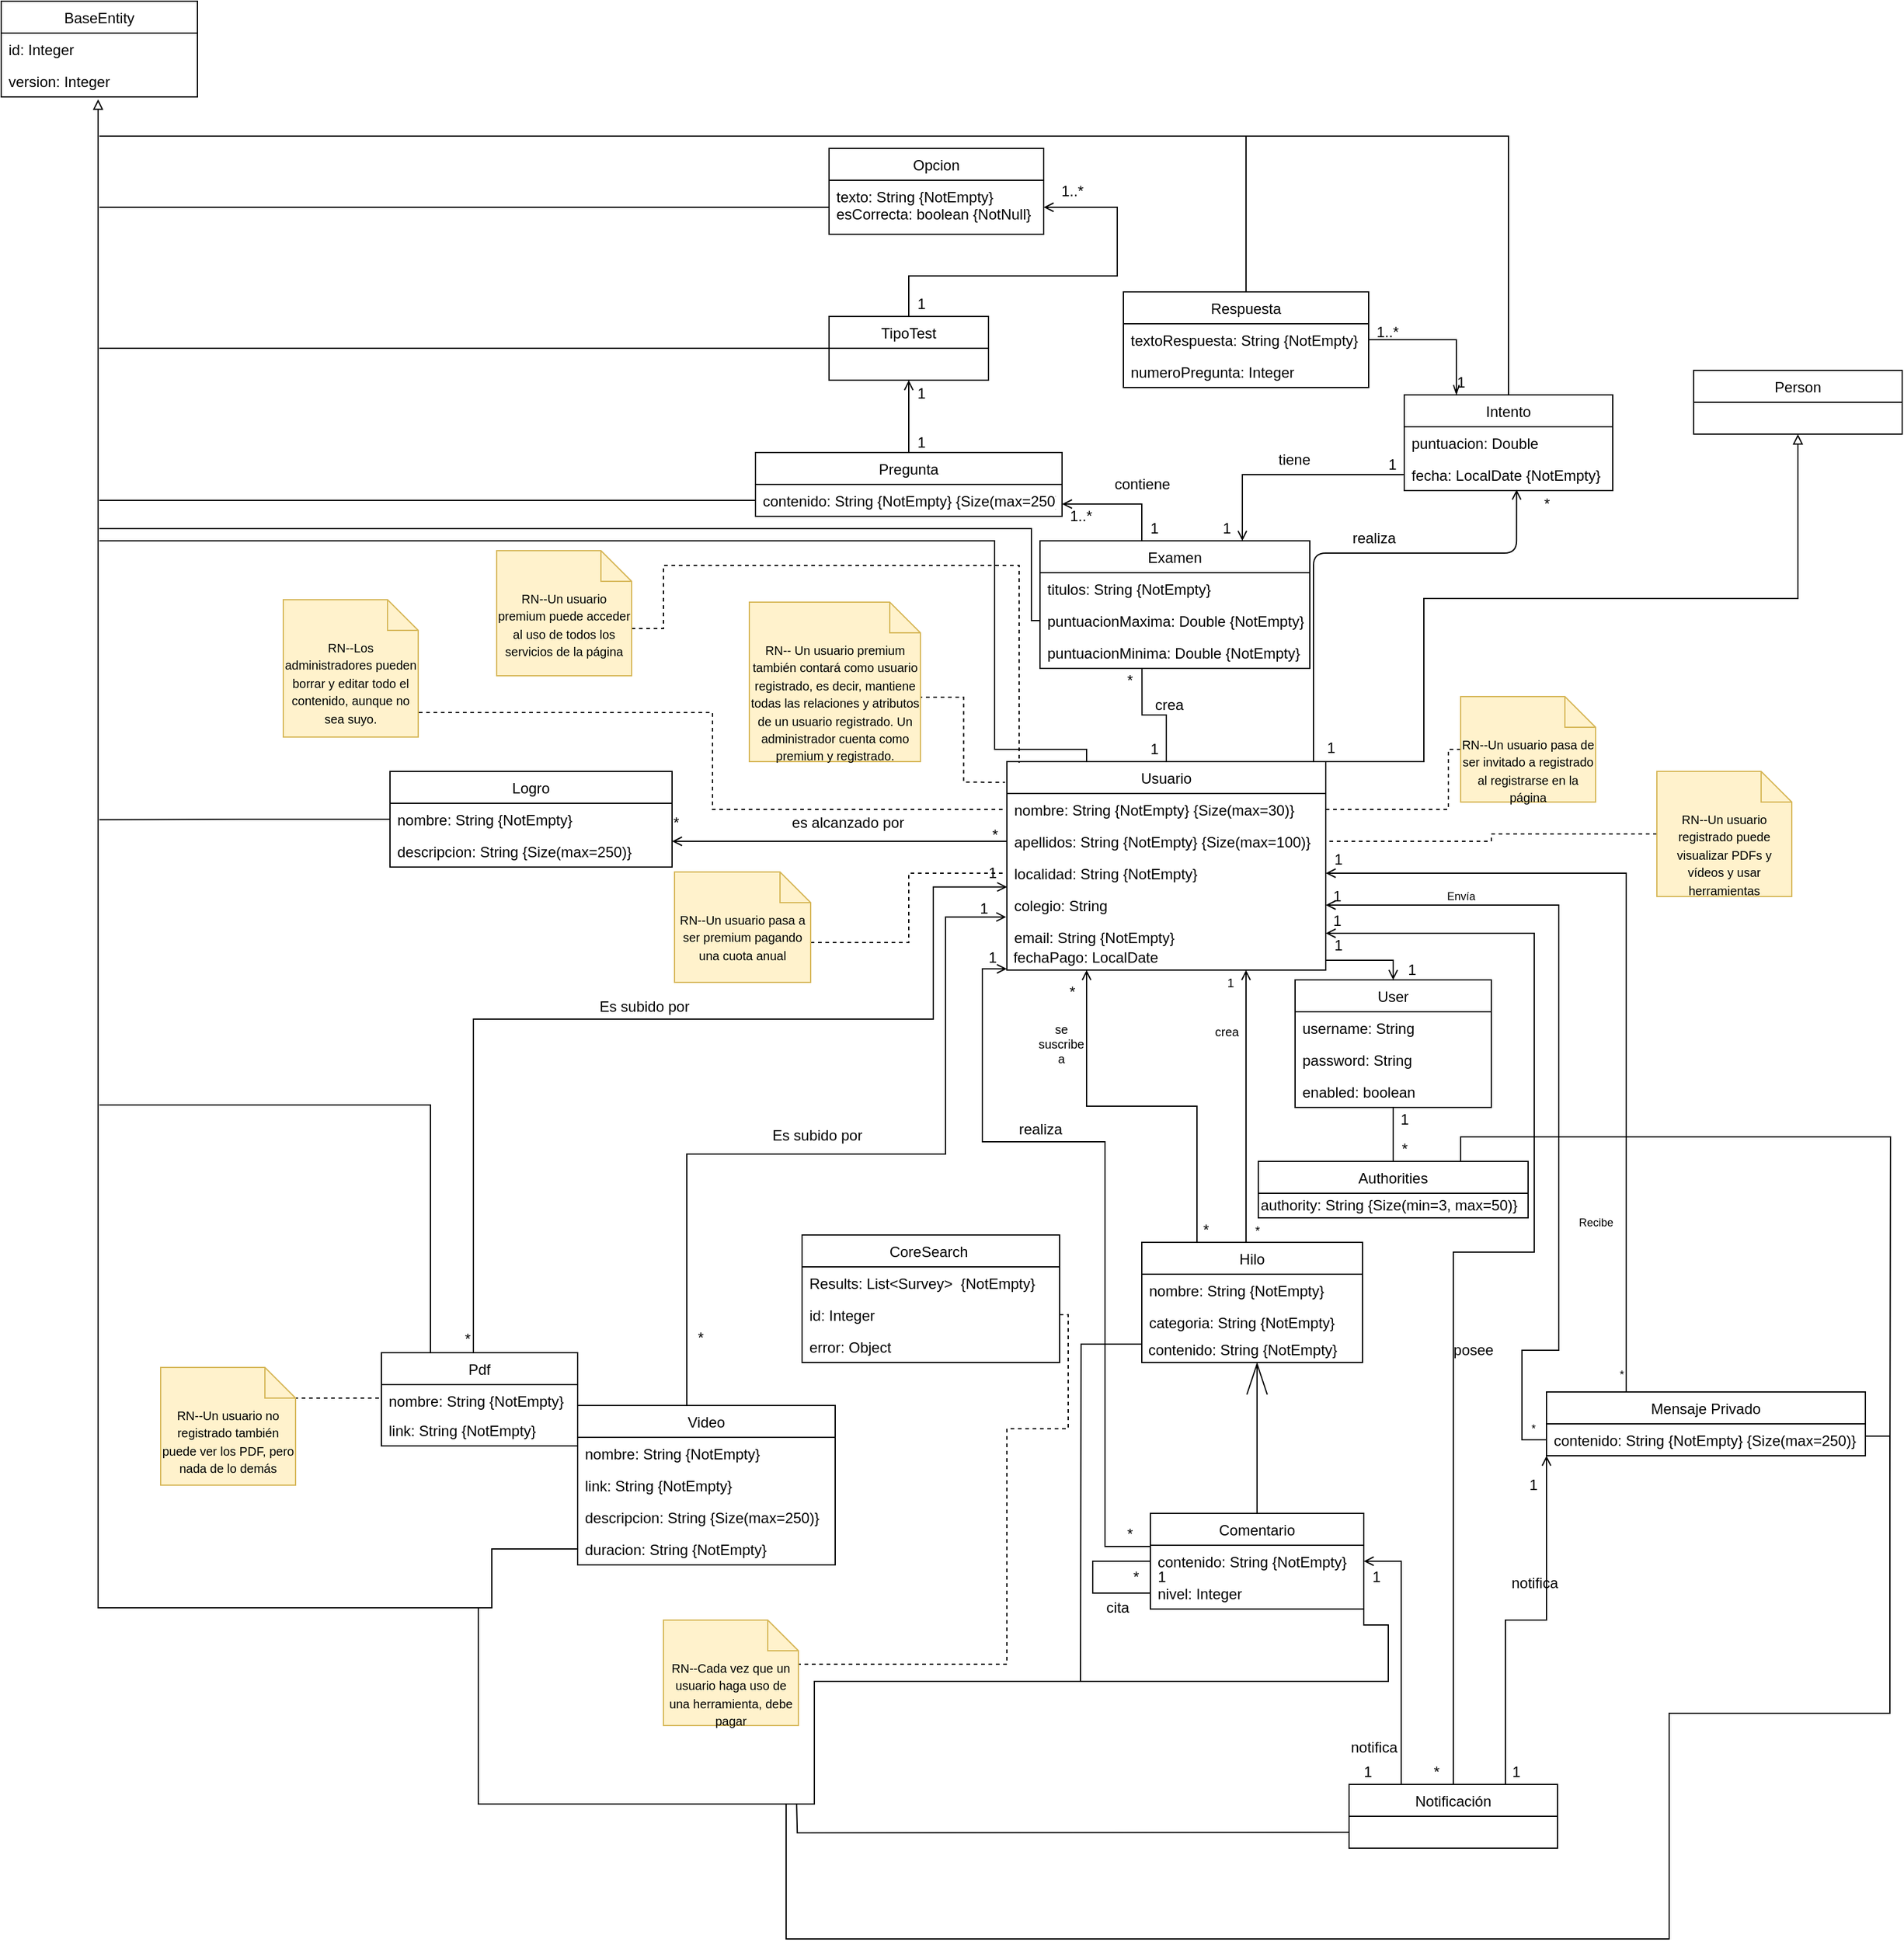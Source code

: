 <mxfile version="14.3.0" type="device" pages="2"><diagram id="NPRUOryit4CZUZ8ujwZD" name="Page-1"><mxGraphModel dx="1725" dy="1599" grid="1" gridSize="10" guides="1" tooltips="1" connect="1" arrows="1" fold="1" page="1" pageScale="1" pageWidth="827" pageHeight="1169" math="0" shadow="0"><root><mxCell id="0"/><mxCell id="1" parent="0"/><mxCell id="HAwCsRzmnG5At8Q9Lq3o-123" style="edgeStyle=orthogonalEdgeStyle;rounded=0;orthogonalLoop=1;jettySize=auto;html=1;entryX=0.378;entryY=0.995;entryDx=0;entryDy=0;entryPerimeter=0;endArrow=none;endFill=0;" parent="1" source="HAwCsRzmnG5At8Q9Lq3o-1" target="HAwCsRzmnG5At8Q9Lq3o-31" edge="1"><mxGeometry relative="1" as="geometry"/></mxCell><mxCell id="YdMFTOhmt4hyHNmBTAS8-65" style="edgeStyle=orthogonalEdgeStyle;rounded=0;orthogonalLoop=1;jettySize=auto;html=1;exitX=0.25;exitY=0;exitDx=0;exitDy=0;startArrow=none;startFill=0;endArrow=none;endFill=0;" parent="1" source="HAwCsRzmnG5At8Q9Lq3o-1" edge="1"><mxGeometry relative="1" as="geometry"><mxPoint x="-650" y="90" as="targetPoint"/><Array as="points"><mxPoint x="155" y="260"/><mxPoint x="80" y="260"/><mxPoint x="80" y="90"/><mxPoint x="-650" y="90"/></Array></mxGeometry></mxCell><mxCell id="YdMFTOhmt4hyHNmBTAS8-90" style="edgeStyle=orthogonalEdgeStyle;rounded=0;orthogonalLoop=1;jettySize=auto;html=1;exitX=1;exitY=0;exitDx=0;exitDy=0;entryX=0.5;entryY=1;entryDx=0;entryDy=0;startArrow=none;startFill=0;endArrow=block;endFill=0;strokeColor=#000000;" parent="1" source="HAwCsRzmnG5At8Q9Lq3o-1" target="YdMFTOhmt4hyHNmBTAS8-85" edge="1"><mxGeometry relative="1" as="geometry"><Array as="points"><mxPoint x="430" y="270"/><mxPoint x="430" y="137"/><mxPoint x="735" y="137"/></Array></mxGeometry></mxCell><mxCell id="HAwCsRzmnG5At8Q9Lq3o-1" value="Usuario" style="swimlane;fontStyle=0;childLayout=stackLayout;horizontal=1;startSize=26;fillColor=none;horizontalStack=0;resizeParent=1;resizeParentMax=0;resizeLast=0;collapsible=1;marginBottom=0;" parent="1" vertex="1"><mxGeometry x="90" y="270" width="260" height="170" as="geometry"/></mxCell><mxCell id="HAwCsRzmnG5At8Q9Lq3o-2" value="nombre: String {NotEmpty} {Size(max=30)}" style="text;strokeColor=none;fillColor=none;align=left;verticalAlign=top;spacingLeft=4;spacingRight=4;overflow=hidden;rotatable=0;points=[[0,0.5],[1,0.5]];portConstraint=eastwest;" parent="HAwCsRzmnG5At8Q9Lq3o-1" vertex="1"><mxGeometry y="26" width="260" height="26" as="geometry"/></mxCell><mxCell id="HAwCsRzmnG5At8Q9Lq3o-3" value="apellidos: String {NotEmpty} {Size(max=100)}" style="text;strokeColor=none;fillColor=none;align=left;verticalAlign=top;spacingLeft=4;spacingRight=4;overflow=hidden;rotatable=0;points=[[0,0.5],[1,0.5]];portConstraint=eastwest;" parent="HAwCsRzmnG5At8Q9Lq3o-1" vertex="1"><mxGeometry y="52" width="260" height="26" as="geometry"/></mxCell><mxCell id="HAwCsRzmnG5At8Q9Lq3o-4" value="localidad: String {NotEmpty}" style="text;strokeColor=none;fillColor=none;align=left;verticalAlign=top;spacingLeft=4;spacingRight=4;overflow=hidden;rotatable=0;points=[[0,0.5],[1,0.5]];portConstraint=eastwest;" parent="HAwCsRzmnG5At8Q9Lq3o-1" vertex="1"><mxGeometry y="78" width="260" height="26" as="geometry"/></mxCell><mxCell id="HAwCsRzmnG5At8Q9Lq3o-33" value="colegio: String" style="text;strokeColor=none;fillColor=none;align=left;verticalAlign=top;spacingLeft=4;spacingRight=4;overflow=hidden;rotatable=0;points=[[0,0.5],[1,0.5]];portConstraint=eastwest;" parent="HAwCsRzmnG5At8Q9Lq3o-1" vertex="1"><mxGeometry y="104" width="260" height="26" as="geometry"/></mxCell><mxCell id="OVoRlJXjBz-Goxrx0esR-1" value="email: String {NotEmpty}" style="text;strokeColor=none;fillColor=none;align=left;verticalAlign=top;spacingLeft=4;spacingRight=4;overflow=hidden;rotatable=0;points=[[0,0.5],[1,0.5]];portConstraint=eastwest;" parent="HAwCsRzmnG5At8Q9Lq3o-1" vertex="1"><mxGeometry y="130" width="260" height="20" as="geometry"/></mxCell><mxCell id="YdMFTOhmt4hyHNmBTAS8-30" value="&amp;nbsp;fechaPago: LocalDate" style="text;html=1;strokeColor=none;fillColor=none;align=left;verticalAlign=middle;whiteSpace=wrap;rounded=0;" parent="HAwCsRzmnG5At8Q9Lq3o-1" vertex="1"><mxGeometry y="150" width="260" height="20" as="geometry"/></mxCell><mxCell id="YdMFTOhmt4hyHNmBTAS8-67" style="edgeStyle=orthogonalEdgeStyle;rounded=0;orthogonalLoop=1;jettySize=auto;html=1;exitX=0.25;exitY=0;exitDx=0;exitDy=0;startArrow=none;startFill=0;endArrow=none;endFill=0;" parent="1" source="HAwCsRzmnG5At8Q9Lq3o-5" edge="1"><mxGeometry relative="1" as="geometry"><mxPoint x="-650" y="550" as="targetPoint"/><Array as="points"><mxPoint x="-380" y="550"/></Array></mxGeometry></mxCell><mxCell id="HAwCsRzmnG5At8Q9Lq3o-5" value="Pdf" style="swimlane;fontStyle=0;childLayout=stackLayout;horizontal=1;startSize=26;fillColor=none;horizontalStack=0;resizeParent=1;resizeParentMax=0;resizeLast=0;collapsible=1;marginBottom=0;" parent="1" vertex="1"><mxGeometry x="-420" y="752" width="160" height="76" as="geometry"/></mxCell><mxCell id="HAwCsRzmnG5At8Q9Lq3o-6" value="nombre: String {NotEmpty}" style="text;strokeColor=none;fillColor=none;align=left;verticalAlign=top;spacingLeft=4;spacingRight=4;overflow=hidden;rotatable=0;points=[[0,0.5],[1,0.5]];portConstraint=eastwest;" parent="HAwCsRzmnG5At8Q9Lq3o-5" vertex="1"><mxGeometry y="26" width="160" height="24" as="geometry"/></mxCell><mxCell id="WNRpIBor0lCmpQMTv1Vr-1" value="link: String {NotEmpty}" style="text;strokeColor=none;fillColor=none;align=left;verticalAlign=top;spacingLeft=4;spacingRight=4;overflow=hidden;rotatable=0;points=[[0,0.5],[1,0.5]];portConstraint=eastwest;" parent="HAwCsRzmnG5At8Q9Lq3o-5" vertex="1"><mxGeometry y="50" width="160" height="26" as="geometry"/></mxCell><mxCell id="YdMFTOhmt4hyHNmBTAS8-22" style="edgeStyle=orthogonalEdgeStyle;rounded=0;orthogonalLoop=1;jettySize=auto;html=1;exitX=0.5;exitY=0;exitDx=0;exitDy=0;entryX=0.971;entryY=0.236;entryDx=0;entryDy=0;entryPerimeter=0;startArrow=none;startFill=0;endArrow=open;endFill=0;" parent="1" source="HAwCsRzmnG5At8Q9Lq3o-9" edge="1"><mxGeometry relative="1" as="geometry"><mxPoint x="89.42" y="396.72" as="targetPoint"/><Array as="points"><mxPoint x="-171" y="590"/><mxPoint x="40" y="590"/><mxPoint x="40" y="397"/></Array></mxGeometry></mxCell><mxCell id="HAwCsRzmnG5At8Q9Lq3o-9" value="Video" style="swimlane;fontStyle=0;childLayout=stackLayout;horizontal=1;startSize=26;fillColor=none;horizontalStack=0;resizeParent=1;resizeParentMax=0;resizeLast=0;collapsible=1;marginBottom=0;" parent="1" vertex="1"><mxGeometry x="-260" y="795" width="210" height="130" as="geometry"><mxRectangle x="370" y="210" width="60" height="26" as="alternateBounds"/></mxGeometry></mxCell><mxCell id="HAwCsRzmnG5At8Q9Lq3o-41" value="nombre: String {NotEmpty}" style="text;strokeColor=none;fillColor=none;align=left;verticalAlign=top;spacingLeft=4;spacingRight=4;overflow=hidden;rotatable=0;points=[[0,0.5],[1,0.5]];portConstraint=eastwest;" parent="HAwCsRzmnG5At8Q9Lq3o-9" vertex="1"><mxGeometry y="26" width="210" height="26" as="geometry"/></mxCell><mxCell id="HAwCsRzmnG5At8Q9Lq3o-10" value="link: String {NotEmpty}" style="text;strokeColor=none;fillColor=none;align=left;verticalAlign=top;spacingLeft=4;spacingRight=4;overflow=hidden;rotatable=0;points=[[0,0.5],[1,0.5]];portConstraint=eastwest;" parent="HAwCsRzmnG5At8Q9Lq3o-9" vertex="1"><mxGeometry y="52" width="210" height="26" as="geometry"/></mxCell><mxCell id="HAwCsRzmnG5At8Q9Lq3o-38" value="descripcion: String {Size(max=250)}" style="text;strokeColor=none;fillColor=none;align=left;verticalAlign=top;spacingLeft=4;spacingRight=4;overflow=hidden;rotatable=0;points=[[0,0.5],[1,0.5]];portConstraint=eastwest;" parent="HAwCsRzmnG5At8Q9Lq3o-9" vertex="1"><mxGeometry y="78" width="210" height="26" as="geometry"/></mxCell><mxCell id="HAwCsRzmnG5At8Q9Lq3o-39" value="duracion: String {NotEmpty}" style="text;strokeColor=none;fillColor=none;align=left;verticalAlign=top;spacingLeft=4;spacingRight=4;overflow=hidden;rotatable=0;points=[[0,0.5],[1,0.5]];portConstraint=eastwest;" parent="HAwCsRzmnG5At8Q9Lq3o-9" vertex="1"><mxGeometry y="104" width="210" height="26" as="geometry"/></mxCell><mxCell id="HGvDHs405SnKZL4kM6b5-21" style="edgeStyle=orthogonalEdgeStyle;rounded=0;orthogonalLoop=1;jettySize=auto;html=1;endArrow=none;endFill=0;startArrow=open;startFill=0;" parent="1" source="HAwCsRzmnG5At8Q9Lq3o-13" edge="1"><mxGeometry relative="1" as="geometry"><mxPoint x="200" y="90" as="targetPoint"/><Array as="points"><mxPoint x="200" y="60"/></Array></mxGeometry></mxCell><mxCell id="HAwCsRzmnG5At8Q9Lq3o-13" value="Pregunta" style="swimlane;fontStyle=0;childLayout=stackLayout;horizontal=1;startSize=26;fillColor=none;horizontalStack=0;resizeParent=1;resizeParentMax=0;resizeLast=0;collapsible=1;marginBottom=0;" parent="1" vertex="1"><mxGeometry x="-115" y="18" width="250" height="52" as="geometry"/></mxCell><mxCell id="HAwCsRzmnG5At8Q9Lq3o-14" value="contenido: String {NotEmpty} {Size(max=250)}" style="text;strokeColor=none;fillColor=none;align=left;verticalAlign=top;spacingLeft=4;spacingRight=4;overflow=hidden;rotatable=0;points=[[0,0.5],[1,0.5]];portConstraint=eastwest;" parent="HAwCsRzmnG5At8Q9Lq3o-13" vertex="1"><mxGeometry y="26" width="250" height="26" as="geometry"/></mxCell><mxCell id="YdMFTOhmt4hyHNmBTAS8-40" style="edgeStyle=orthogonalEdgeStyle;rounded=0;orthogonalLoop=1;jettySize=auto;html=1;exitX=0.25;exitY=0;exitDx=0;exitDy=0;entryX=0.25;entryY=1;entryDx=0;entryDy=0;startArrow=none;startFill=0;endArrow=open;endFill=0;" parent="1" source="HAwCsRzmnG5At8Q9Lq3o-17" target="YdMFTOhmt4hyHNmBTAS8-30" edge="1"><mxGeometry relative="1" as="geometry"/></mxCell><mxCell id="YdMFTOhmt4hyHNmBTAS8-41" style="edgeStyle=orthogonalEdgeStyle;rounded=0;orthogonalLoop=1;jettySize=auto;html=1;exitX=0.5;exitY=0;exitDx=0;exitDy=0;entryX=0.75;entryY=1;entryDx=0;entryDy=0;startArrow=none;startFill=0;endArrow=open;endFill=0;" parent="1" source="HAwCsRzmnG5At8Q9Lq3o-17" target="YdMFTOhmt4hyHNmBTAS8-30" edge="1"><mxGeometry relative="1" as="geometry"><Array as="points"><mxPoint x="285" y="662"/></Array></mxGeometry></mxCell><mxCell id="HAwCsRzmnG5At8Q9Lq3o-17" value="Hilo" style="swimlane;fontStyle=0;childLayout=stackLayout;horizontal=1;startSize=26;horizontalStack=0;resizeParent=1;resizeParentMax=0;resizeLast=0;collapsible=1;marginBottom=0;fillColor=none;" parent="1" vertex="1"><mxGeometry x="200" y="662" width="180" height="98" as="geometry"/></mxCell><mxCell id="HAwCsRzmnG5At8Q9Lq3o-18" value="nombre: String {NotEmpty}" style="text;strokeColor=none;fillColor=none;align=left;verticalAlign=top;spacingLeft=4;spacingRight=4;overflow=hidden;rotatable=0;points=[[0,0.5],[1,0.5]];portConstraint=eastwest;" parent="HAwCsRzmnG5At8Q9Lq3o-17" vertex="1"><mxGeometry y="26" width="180" height="26" as="geometry"/></mxCell><mxCell id="HGvDHs405SnKZL4kM6b5-51" value="categoria: String {NotEmpty}" style="text;strokeColor=none;fillColor=none;align=left;verticalAlign=top;spacingLeft=4;spacingRight=4;overflow=hidden;rotatable=0;points=[[0,0.5],[1,0.5]];portConstraint=eastwest;" parent="HAwCsRzmnG5At8Q9Lq3o-17" vertex="1"><mxGeometry y="52" width="180" height="26" as="geometry"/></mxCell><mxCell id="YdMFTOhmt4hyHNmBTAS8-39" value="&amp;nbsp;contenido: String&lt;span&gt;&amp;nbsp;{NotEmpty}&lt;/span&gt;" style="text;html=1;strokeColor=none;fillColor=none;align=left;verticalAlign=middle;whiteSpace=wrap;rounded=0;" parent="HAwCsRzmnG5At8Q9Lq3o-17" vertex="1"><mxGeometry y="78" width="180" height="20" as="geometry"/></mxCell><mxCell id="HAwCsRzmnG5At8Q9Lq3o-25" value="Comentario" style="swimlane;fontStyle=0;childLayout=stackLayout;horizontal=1;startSize=26;fillColor=none;horizontalStack=0;resizeParent=1;resizeParentMax=0;resizeLast=0;collapsible=1;marginBottom=0;" parent="1" vertex="1"><mxGeometry x="207" y="883" width="174" height="78" as="geometry"/></mxCell><mxCell id="YdMFTOhmt4hyHNmBTAS8-21" style="edgeStyle=orthogonalEdgeStyle;rounded=0;orthogonalLoop=1;jettySize=auto;html=1;exitX=0;exitY=0.5;exitDx=0;exitDy=0;entryX=0;entryY=0.5;entryDx=0;entryDy=0;startArrow=none;startFill=0;endArrow=none;endFill=0;" parent="HAwCsRzmnG5At8Q9Lq3o-25" source="HAwCsRzmnG5At8Q9Lq3o-28" target="HAwCsRzmnG5At8Q9Lq3o-44" edge="1"><mxGeometry relative="1" as="geometry"><mxPoint y="143" as="targetPoint"/><Array as="points"><mxPoint x="-47" y="39"/><mxPoint x="-47" y="65"/></Array></mxGeometry></mxCell><mxCell id="HAwCsRzmnG5At8Q9Lq3o-28" value="contenido: String {NotEmpty}" style="text;strokeColor=none;fillColor=none;align=left;verticalAlign=top;spacingLeft=4;spacingRight=4;overflow=hidden;rotatable=0;points=[[0,0.5],[1,0.5]];portConstraint=eastwest;" parent="HAwCsRzmnG5At8Q9Lq3o-25" vertex="1"><mxGeometry y="26" width="174" height="26" as="geometry"/></mxCell><mxCell id="HAwCsRzmnG5At8Q9Lq3o-44" value="nivel: Integer" style="text;strokeColor=none;fillColor=none;align=left;verticalAlign=top;spacingLeft=4;spacingRight=4;overflow=hidden;rotatable=0;points=[[0,0.5],[1,0.5]];portConstraint=eastwest;" parent="HAwCsRzmnG5At8Q9Lq3o-25" vertex="1"><mxGeometry y="52" width="174" height="26" as="geometry"/></mxCell><mxCell id="HAwCsRzmnG5At8Q9Lq3o-29" value="Examen" style="swimlane;fontStyle=0;childLayout=stackLayout;horizontal=1;startSize=26;fillColor=none;horizontalStack=0;resizeParent=1;resizeParentMax=0;resizeLast=0;collapsible=1;marginBottom=0;" parent="1" vertex="1"><mxGeometry x="117" y="90" width="220" height="104" as="geometry"/></mxCell><mxCell id="HAwCsRzmnG5At8Q9Lq3o-46" value="titulos: String {NotEmpty}" style="text;strokeColor=none;fillColor=none;align=left;verticalAlign=top;spacingLeft=4;spacingRight=4;overflow=hidden;rotatable=0;points=[[0,0.5],[1,0.5]];portConstraint=eastwest;" parent="HAwCsRzmnG5At8Q9Lq3o-29" vertex="1"><mxGeometry y="26" width="220" height="26" as="geometry"/></mxCell><mxCell id="HAwCsRzmnG5At8Q9Lq3o-30" value="puntuacionMaxima: Double {NotEmpty}" style="text;strokeColor=none;fillColor=none;align=left;verticalAlign=top;spacingLeft=4;spacingRight=4;overflow=hidden;rotatable=0;points=[[0,0.5],[1,0.5]];portConstraint=eastwest;" parent="HAwCsRzmnG5At8Q9Lq3o-29" vertex="1"><mxGeometry y="52" width="220" height="26" as="geometry"/></mxCell><mxCell id="HAwCsRzmnG5At8Q9Lq3o-31" value="puntuacionMinima: Double {NotEmpty}" style="text;strokeColor=none;fillColor=none;align=left;verticalAlign=top;spacingLeft=4;spacingRight=4;overflow=hidden;rotatable=0;points=[[0,0.5],[1,0.5]];portConstraint=eastwest;" parent="HAwCsRzmnG5At8Q9Lq3o-29" vertex="1"><mxGeometry y="78" width="220" height="26" as="geometry"/></mxCell><mxCell id="HAwCsRzmnG5At8Q9Lq3o-124" value="crea" style="text;html=1;align=center;verticalAlign=middle;resizable=0;points=[];autosize=1;" parent="1" vertex="1"><mxGeometry x="202" y="214" width="40" height="20" as="geometry"/></mxCell><mxCell id="HAwCsRzmnG5At8Q9Lq3o-125" value="*" style="text;html=1;align=center;verticalAlign=middle;resizable=0;points=[];autosize=1;" parent="1" vertex="1"><mxGeometry x="180" y="194" width="20" height="20" as="geometry"/></mxCell><mxCell id="YdMFTOhmt4hyHNmBTAS8-74" style="edgeStyle=orthogonalEdgeStyle;rounded=0;orthogonalLoop=1;jettySize=auto;html=1;exitX=0.5;exitY=0;exitDx=0;exitDy=0;startArrow=none;startFill=0;endArrow=none;endFill=0;strokeColor=#000000;" parent="1" source="HAwCsRzmnG5At8Q9Lq3o-130" edge="1"><mxGeometry relative="1" as="geometry"><mxPoint x="-650" y="-240" as="targetPoint"/><Array as="points"><mxPoint x="495" y="-240"/><mxPoint x="-650" y="-240"/></Array></mxGeometry></mxCell><mxCell id="YdMFTOhmt4hyHNmBTAS8-79" style="edgeStyle=orthogonalEdgeStyle;rounded=0;orthogonalLoop=1;jettySize=auto;html=1;exitX=0.25;exitY=0;exitDx=0;exitDy=0;entryX=1;entryY=0.5;entryDx=0;entryDy=0;startArrow=openThin;startFill=0;endArrow=none;endFill=0;strokeColor=#000000;" parent="1" source="HAwCsRzmnG5At8Q9Lq3o-130" target="YdMFTOhmt4hyHNmBTAS8-76" edge="1"><mxGeometry relative="1" as="geometry"/></mxCell><mxCell id="HAwCsRzmnG5At8Q9Lq3o-130" value="Intento" style="swimlane;fontStyle=0;childLayout=stackLayout;horizontal=1;startSize=26;fillColor=none;horizontalStack=0;resizeParent=1;resizeParentMax=0;resizeLast=0;collapsible=1;marginBottom=0;" parent="1" vertex="1"><mxGeometry x="414" y="-29" width="170" height="78" as="geometry"/></mxCell><mxCell id="HAwCsRzmnG5At8Q9Lq3o-131" value="puntuacion: Double" style="text;strokeColor=none;fillColor=none;align=left;verticalAlign=top;spacingLeft=4;spacingRight=4;overflow=hidden;rotatable=0;points=[[0,0.5],[1,0.5]];portConstraint=eastwest;" parent="HAwCsRzmnG5At8Q9Lq3o-130" vertex="1"><mxGeometry y="26" width="170" height="26" as="geometry"/></mxCell><mxCell id="HAwCsRzmnG5At8Q9Lq3o-132" value="fecha: LocalDate {NotEmpty}" style="text;strokeColor=none;fillColor=none;align=left;verticalAlign=top;spacingLeft=4;spacingRight=4;overflow=hidden;rotatable=0;points=[[0,0.5],[1,0.5]];portConstraint=eastwest;" parent="HAwCsRzmnG5At8Q9Lq3o-130" vertex="1"><mxGeometry y="52" width="170" height="26" as="geometry"/></mxCell><mxCell id="nP3SbV2Lm87X_TbmoG6O-54" style="edgeStyle=orthogonalEdgeStyle;rounded=0;orthogonalLoop=1;jettySize=auto;html=1;entryX=0;entryY=0.5;entryDx=0;entryDy=0;startArrow=open;startFill=0;endArrow=none;endFill=0;" parent="1" source="HAwCsRzmnG5At8Q9Lq3o-148" target="HAwCsRzmnG5At8Q9Lq3o-3" edge="1"><mxGeometry relative="1" as="geometry"><Array as="points"><mxPoint x="-160" y="335"/><mxPoint x="-160" y="335"/></Array></mxGeometry></mxCell><mxCell id="HAwCsRzmnG5At8Q9Lq3o-148" value="Logro" style="swimlane;fontStyle=0;childLayout=stackLayout;horizontal=1;startSize=26;fillColor=none;horizontalStack=0;resizeParent=1;resizeParentMax=0;resizeLast=0;collapsible=1;marginBottom=0;" parent="1" vertex="1"><mxGeometry x="-413" y="278" width="230" height="78" as="geometry"/></mxCell><mxCell id="HAwCsRzmnG5At8Q9Lq3o-149" value="nombre: String {NotEmpty}" style="text;strokeColor=none;fillColor=none;align=left;verticalAlign=top;spacingLeft=4;spacingRight=4;overflow=hidden;rotatable=0;points=[[0,0.5],[1,0.5]];portConstraint=eastwest;" parent="HAwCsRzmnG5At8Q9Lq3o-148" vertex="1"><mxGeometry y="26" width="230" height="26" as="geometry"/></mxCell><mxCell id="HAwCsRzmnG5At8Q9Lq3o-150" value="descripcion: String {Size(max=250)}" style="text;strokeColor=none;fillColor=none;align=left;verticalAlign=top;spacingLeft=4;spacingRight=4;overflow=hidden;rotatable=0;points=[[0,0.5],[1,0.5]];portConstraint=eastwest;" parent="HAwCsRzmnG5At8Q9Lq3o-148" vertex="1"><mxGeometry y="52" width="230" height="26" as="geometry"/></mxCell><mxCell id="oahnnhhMwVlarxf-Fwli-10" style="edgeStyle=orthogonalEdgeStyle;rounded=0;orthogonalLoop=1;jettySize=auto;html=1;startArrow=open;startFill=0;entryX=0;entryY=0.5;entryDx=0;entryDy=0;endArrow=none;endFill=0;exitX=1;exitY=0.5;exitDx=0;exitDy=0;" parent="1" source="HAwCsRzmnG5At8Q9Lq3o-33" target="oahnnhhMwVlarxf-Fwli-6" edge="1"><mxGeometry relative="1" as="geometry"><mxPoint x="370" y="830" as="targetPoint"/><Array as="points"><mxPoint x="540" y="387"/><mxPoint x="540" y="750"/><mxPoint x="510" y="750"/><mxPoint x="510" y="823"/></Array></mxGeometry></mxCell><mxCell id="YdMFTOhmt4hyHNmBTAS8-89" style="edgeStyle=orthogonalEdgeStyle;rounded=0;orthogonalLoop=1;jettySize=auto;html=1;exitX=0.75;exitY=0;exitDx=0;exitDy=0;startArrow=none;startFill=0;endArrow=none;endFill=0;strokeColor=#000000;" parent="1" source="nP3SbV2Lm87X_TbmoG6O-17" edge="1"><mxGeometry relative="1" as="geometry"><mxPoint x="810" y="860" as="targetPoint"/></mxGeometry></mxCell><mxCell id="nP3SbV2Lm87X_TbmoG6O-17" value="Authorities" style="swimlane;fontStyle=0;childLayout=stackLayout;horizontal=1;startSize=26;fillColor=none;horizontalStack=0;resizeParent=1;resizeParentMax=0;resizeLast=0;collapsible=1;marginBottom=0;" parent="1" vertex="1"><mxGeometry x="295" y="596" width="220" height="46" as="geometry"/></mxCell><mxCell id="YdMFTOhmt4hyHNmBTAS8-38" value="authority: String {Size(min=3, max=50)}" style="text;html=1;strokeColor=none;fillColor=none;align=left;verticalAlign=middle;whiteSpace=wrap;rounded=0;" parent="nP3SbV2Lm87X_TbmoG6O-17" vertex="1"><mxGeometry y="26" width="220" height="20" as="geometry"/></mxCell><mxCell id="nP3SbV2Lm87X_TbmoG6O-60" value="CoreSearch " style="swimlane;fontStyle=0;childLayout=stackLayout;horizontal=1;startSize=26;fillColor=none;horizontalStack=0;resizeParent=1;resizeParentMax=0;resizeLast=0;collapsible=1;marginBottom=0;" parent="1" vertex="1"><mxGeometry x="-77" y="656" width="210" height="104" as="geometry"/></mxCell><mxCell id="nP3SbV2Lm87X_TbmoG6O-61" value="Results: List&lt;Survey&gt;  {NotEmpty}" style="text;strokeColor=none;fillColor=none;align=left;verticalAlign=top;spacingLeft=4;spacingRight=4;overflow=hidden;rotatable=0;points=[[0,0.5],[1,0.5]];portConstraint=eastwest;" parent="nP3SbV2Lm87X_TbmoG6O-60" vertex="1"><mxGeometry y="26" width="210" height="26" as="geometry"/></mxCell><mxCell id="nP3SbV2Lm87X_TbmoG6O-63" value="id: Integer" style="text;strokeColor=none;fillColor=none;align=left;verticalAlign=top;spacingLeft=4;spacingRight=4;overflow=hidden;rotatable=0;points=[[0,0.5],[1,0.5]];portConstraint=eastwest;" parent="nP3SbV2Lm87X_TbmoG6O-60" vertex="1"><mxGeometry y="52" width="210" height="26" as="geometry"/></mxCell><mxCell id="978ID_NUgifVkkie4bPW-10" value="error: Object" style="text;strokeColor=none;fillColor=none;align=left;verticalAlign=top;spacingLeft=4;spacingRight=4;overflow=hidden;rotatable=0;points=[[0,0.5],[1,0.5]];portConstraint=eastwest;" parent="nP3SbV2Lm87X_TbmoG6O-60" vertex="1"><mxGeometry y="78" width="210" height="26" as="geometry"/></mxCell><mxCell id="nP3SbV2Lm87X_TbmoG6O-69" value="*" style="text;html=1;align=center;verticalAlign=middle;resizable=0;points=[];autosize=1;" parent="1" vertex="1"><mxGeometry x="133" y="448" width="20" height="20" as="geometry"/></mxCell><mxCell id="nP3SbV2Lm87X_TbmoG6O-70" value="*" style="text;html=1;align=center;verticalAlign=middle;resizable=0;points=[];autosize=1;" parent="1" vertex="1"><mxGeometry x="242" y="642" width="20" height="20" as="geometry"/></mxCell><mxCell id="nP3SbV2Lm87X_TbmoG6O-84" value="*" style="text;html=1;align=center;verticalAlign=middle;resizable=0;points=[];autosize=1;" parent="1" vertex="1"><mxGeometry x="-190" y="310" width="20" height="20" as="geometry"/></mxCell><mxCell id="nP3SbV2Lm87X_TbmoG6O-86" value="*" style="text;html=1;align=center;verticalAlign=middle;resizable=0;points=[];autosize=1;" parent="1" vertex="1"><mxGeometry x="70" y="320" width="20" height="20" as="geometry"/></mxCell><mxCell id="nP3SbV2Lm87X_TbmoG6O-99" value="se&lt;br style=&quot;font-size: 10px;&quot;&gt;suscribe&lt;br style=&quot;font-size: 10px;&quot;&gt;a" style="text;html=1;align=center;verticalAlign=middle;resizable=0;points=[];autosize=1;fontSize=10;" parent="1" vertex="1"><mxGeometry x="109" y="480" width="50" height="40" as="geometry"/></mxCell><mxCell id="nP3SbV2Lm87X_TbmoG6O-104" value="es alcanzado por" style="text;html=1;align=center;verticalAlign=middle;resizable=0;points=[];autosize=1;" parent="1" vertex="1"><mxGeometry x="-95" y="310" width="110" height="20" as="geometry"/></mxCell><mxCell id="OVoRlJXjBz-Goxrx0esR-9" value="Es subido por" style="text;html=1;align=center;verticalAlign=middle;resizable=0;points=[];autosize=1;" parent="1" vertex="1"><mxGeometry x="-251" y="460" width="90" height="20" as="geometry"/></mxCell><mxCell id="OVoRlJXjBz-Goxrx0esR-11" value="*" style="text;html=1;align=center;verticalAlign=middle;resizable=0;points=[];autosize=1;" parent="1" vertex="1"><mxGeometry x="-360" y="731" width="20" height="20" as="geometry"/></mxCell><mxCell id="OVoRlJXjBz-Goxrx0esR-18" value="1" style="text;html=1;align=center;verticalAlign=middle;resizable=0;points=[];autosize=1;" parent="1" vertex="1"><mxGeometry x="350" y="340" width="20" height="20" as="geometry"/></mxCell><mxCell id="oahnnhhMwVlarxf-Fwli-1" value="1" style="text;html=1;align=center;verticalAlign=middle;resizable=0;points=[];autosize=1;" parent="1" vertex="1"><mxGeometry x="200" y="250" width="20" height="20" as="geometry"/></mxCell><mxCell id="oahnnhhMwVlarxf-Fwli-4" value="Mensaje Privado" style="swimlane;fontStyle=0;childLayout=stackLayout;horizontal=1;startSize=26;fillColor=none;horizontalStack=0;resizeParent=1;resizeParentMax=0;resizeLast=0;collapsible=1;marginBottom=0;" parent="1" vertex="1"><mxGeometry x="530" y="784" width="260" height="52" as="geometry"/></mxCell><mxCell id="oahnnhhMwVlarxf-Fwli-6" value="contenido: String {NotEmpty} {Size(max=250)}" style="text;strokeColor=none;fillColor=none;align=left;verticalAlign=top;spacingLeft=4;spacingRight=4;overflow=hidden;rotatable=0;points=[[0,0.5],[1,0.5]];portConstraint=eastwest;" parent="oahnnhhMwVlarxf-Fwli-4" vertex="1"><mxGeometry y="26" width="260" height="26" as="geometry"/></mxCell><mxCell id="oahnnhhMwVlarxf-Fwli-12" value="Envía" style="text;html=1;align=center;verticalAlign=middle;resizable=0;points=[];autosize=1;fontSize=9;" parent="1" vertex="1"><mxGeometry x="440" y="370" width="40" height="20" as="geometry"/></mxCell><mxCell id="oahnnhhMwVlarxf-Fwli-13" value="Recibe" style="text;html=1;align=center;verticalAlign=middle;resizable=0;points=[];autosize=1;fontSize=9;" parent="1" vertex="1"><mxGeometry x="550" y="636" width="40" height="20" as="geometry"/></mxCell><mxCell id="oahnnhhMwVlarxf-Fwli-16" value="*" style="text;html=1;align=center;verticalAlign=middle;resizable=0;points=[];autosize=1;fontSize=9;" parent="1" vertex="1"><mxGeometry x="509" y="804" width="20" height="20" as="geometry"/></mxCell><mxCell id="oahnnhhMwVlarxf-Fwli-17" value="*" style="text;html=1;align=center;verticalAlign=middle;resizable=0;points=[];autosize=1;fontSize=9;" parent="1" vertex="1"><mxGeometry x="580.5" y="760" width="20" height="20" as="geometry"/></mxCell><mxCell id="oahnnhhMwVlarxf-Fwli-24" value="1" style="text;html=1;align=center;verticalAlign=middle;resizable=0;points=[];autosize=1;fontSize=10;" parent="1" vertex="1"><mxGeometry x="262" y="440" width="20" height="20" as="geometry"/></mxCell><mxCell id="oahnnhhMwVlarxf-Fwli-25" value="*" style="text;html=1;align=center;verticalAlign=middle;resizable=0;points=[];autosize=1;fontSize=10;" parent="1" vertex="1"><mxGeometry x="284" y="642" width="20" height="20" as="geometry"/></mxCell><mxCell id="oahnnhhMwVlarxf-Fwli-26" value="crea" style="text;html=1;align=center;verticalAlign=middle;resizable=0;points=[];autosize=1;fontSize=10;" parent="1" vertex="1"><mxGeometry x="254" y="480" width="30" height="20" as="geometry"/></mxCell><mxCell id="YdMFTOhmt4hyHNmBTAS8-5" style="edgeStyle=orthogonalEdgeStyle;rounded=0;orthogonalLoop=1;jettySize=auto;html=1;exitX=0.5;exitY=0;exitDx=0;exitDy=0;entryX=1.01;entryY=0.11;entryDx=0;entryDy=0;startArrow=none;startFill=0;endArrow=open;endFill=0;entryPerimeter=0;" parent="1" source="HAwCsRzmnG5At8Q9Lq3o-5" edge="1"><mxGeometry relative="1" as="geometry"><mxPoint x="-260" y="601" as="sourcePoint"/><mxPoint x="90.2" y="372.2" as="targetPoint"/><Array as="points"><mxPoint x="-345" y="480"/><mxPoint x="30" y="480"/><mxPoint x="30" y="372"/></Array></mxGeometry></mxCell><mxCell id="HGvDHs405SnKZL4kM6b5-2" value="1" style="text;html=1;align=center;verticalAlign=middle;resizable=0;points=[];autosize=1;" parent="1" vertex="1"><mxGeometry x="206" y="925" width="20" height="20" as="geometry"/></mxCell><mxCell id="HGvDHs405SnKZL4kM6b5-3" value="*" style="text;html=1;align=center;verticalAlign=middle;resizable=0;points=[];autosize=1;" parent="1" vertex="1"><mxGeometry x="185" y="925" width="20" height="20" as="geometry"/></mxCell><mxCell id="HGvDHs405SnKZL4kM6b5-4" value="cita" style="text;html=1;align=center;verticalAlign=middle;resizable=0;points=[];autosize=1;" parent="1" vertex="1"><mxGeometry x="165" y="950" width="30" height="20" as="geometry"/></mxCell><mxCell id="YdMFTOhmt4hyHNmBTAS8-56" style="edgeStyle=orthogonalEdgeStyle;rounded=0;orthogonalLoop=1;jettySize=auto;html=1;exitX=0;exitY=0.5;exitDx=0;exitDy=0;startArrow=none;startFill=0;endArrow=none;endFill=0;" parent="1" source="HGvDHs405SnKZL4kM6b5-24" edge="1"><mxGeometry relative="1" as="geometry"><mxPoint x="-650" y="-67" as="targetPoint"/></mxGeometry></mxCell><mxCell id="YdMFTOhmt4hyHNmBTAS8-61" style="edgeStyle=orthogonalEdgeStyle;rounded=0;orthogonalLoop=1;jettySize=auto;html=1;exitX=0.5;exitY=1;exitDx=0;exitDy=0;entryX=0.5;entryY=0;entryDx=0;entryDy=0;startArrow=open;startFill=0;endArrow=none;endFill=0;" parent="1" source="HGvDHs405SnKZL4kM6b5-24" target="HAwCsRzmnG5At8Q9Lq3o-13" edge="1"><mxGeometry relative="1" as="geometry"/></mxCell><mxCell id="HGvDHs405SnKZL4kM6b5-24" value="TipoTest" style="swimlane;fontStyle=0;childLayout=stackLayout;horizontal=1;startSize=26;fillColor=none;horizontalStack=0;resizeParent=1;resizeParentMax=0;resizeLast=0;collapsible=1;marginBottom=0;" parent="1" vertex="1"><mxGeometry x="-55" y="-93" width="130" height="52" as="geometry"/></mxCell><mxCell id="HGvDHs405SnKZL4kM6b5-41" value="Opcion" style="swimlane;fontStyle=0;childLayout=stackLayout;horizontal=1;startSize=26;fillColor=none;horizontalStack=0;resizeParent=1;resizeParentMax=0;resizeLast=0;collapsible=1;marginBottom=0;" parent="1" vertex="1"><mxGeometry x="-55" y="-230" width="175" height="70" as="geometry"/></mxCell><mxCell id="HGvDHs405SnKZL4kM6b5-43" value="texto: String {NotEmpty}&#10;esCorrecta: boolean {NotNull}" style="text;strokeColor=none;fillColor=none;align=left;verticalAlign=top;spacingLeft=4;spacingRight=4;overflow=hidden;rotatable=0;points=[[0,0.5],[1,0.5]];portConstraint=eastwest;" parent="HGvDHs405SnKZL4kM6b5-41" vertex="1"><mxGeometry y="26" width="175" height="44" as="geometry"/></mxCell><mxCell id="HGvDHs405SnKZL4kM6b5-53" style="edgeStyle=orthogonalEdgeStyle;rounded=0;orthogonalLoop=1;jettySize=auto;html=1;entryX=0.25;entryY=0;entryDx=0;entryDy=0;endArrow=none;endFill=0;exitX=1;exitY=0.5;exitDx=0;exitDy=0;startArrow=open;startFill=0;" parent="1" source="HAwCsRzmnG5At8Q9Lq3o-4" target="oahnnhhMwVlarxf-Fwli-4" edge="1"><mxGeometry relative="1" as="geometry"/></mxCell><mxCell id="HGvDHs405SnKZL4kM6b5-59" value="" style="endArrow=openThin;endFill=0;endSize=24;html=1;exitX=0.5;exitY=0;exitDx=0;exitDy=0;" parent="1" source="HAwCsRzmnG5At8Q9Lq3o-25" edge="1"><mxGeometry width="160" relative="1" as="geometry"><mxPoint x="240" y="860" as="sourcePoint"/><mxPoint x="294" y="760" as="targetPoint"/></mxGeometry></mxCell><mxCell id="YdMFTOhmt4hyHNmBTAS8-12" style="edgeStyle=orthogonalEdgeStyle;rounded=0;orthogonalLoop=1;jettySize=auto;html=1;exitX=0;exitY=0.5;exitDx=0;exitDy=0;exitPerimeter=0;entryX=1;entryY=0.5;entryDx=0;entryDy=0;startArrow=none;startFill=0;endArrow=none;endFill=0;dashed=1;" parent="1" source="HGvDHs405SnKZL4kM6b5-67" target="HAwCsRzmnG5At8Q9Lq3o-2" edge="1"><mxGeometry relative="1" as="geometry"><Array as="points"><mxPoint x="450" y="260"/><mxPoint x="450" y="309"/></Array></mxGeometry></mxCell><mxCell id="HGvDHs405SnKZL4kM6b5-67" value="&lt;font style=&quot;font-size: 10px&quot;&gt;RN--Un usuario pasa de ser invitado a registrado al registrarse en la página&lt;/font&gt;" style="shape=note2;boundedLbl=1;whiteSpace=wrap;html=1;size=25;verticalAlign=top;align=center;fillColor=#fff2cc;strokeColor=#d6b656;" parent="1" vertex="1"><mxGeometry x="460" y="217" width="110" height="86" as="geometry"/></mxCell><mxCell id="YdMFTOhmt4hyHNmBTAS8-13" style="edgeStyle=orthogonalEdgeStyle;rounded=0;orthogonalLoop=1;jettySize=auto;html=1;exitX=0;exitY=0;exitDx=111;exitDy=57.5;exitPerimeter=0;entryX=0;entryY=0.5;entryDx=0;entryDy=0;dashed=1;startArrow=none;startFill=0;endArrow=none;endFill=0;" parent="1" source="HGvDHs405SnKZL4kM6b5-70" target="HAwCsRzmnG5At8Q9Lq3o-4" edge="1"><mxGeometry relative="1" as="geometry"/></mxCell><mxCell id="HGvDHs405SnKZL4kM6b5-70" value="&lt;font style=&quot;font-size: 10px&quot;&gt;RN--Un usuario pasa a ser premium pagando una cuota anual&lt;/font&gt;" style="shape=note2;boundedLbl=1;whiteSpace=wrap;html=1;size=25;verticalAlign=top;align=center;fillColor=#fff2cc;strokeColor=#d6b656;" parent="1" vertex="1"><mxGeometry x="-181" y="360" width="111" height="90" as="geometry"/></mxCell><mxCell id="HGvDHs405SnKZL4kM6b5-75" style="edgeStyle=orthogonalEdgeStyle;rounded=0;orthogonalLoop=1;jettySize=auto;html=1;exitX=0;exitY=0;exitDx=90;exitDy=77.5;exitPerimeter=0;entryX=-0.006;entryY=0.099;entryDx=0;entryDy=0;entryPerimeter=0;dashed=1;endArrow=none;endFill=0;" parent="1" source="HGvDHs405SnKZL4kM6b5-74" target="HAwCsRzmnG5At8Q9Lq3o-1" edge="1"><mxGeometry relative="1" as="geometry"/></mxCell><mxCell id="HGvDHs405SnKZL4kM6b5-74" value="&lt;span style=&quot;font-size: 10px&quot;&gt;RN-- Un usuario premium también contará como usuario registrado, es decir, mantiene todas las relaciones y atributos de un usuario registrado. Un administrador cuenta como premium y registrado.&lt;/span&gt;" style="shape=note2;boundedLbl=1;whiteSpace=wrap;html=1;size=25;verticalAlign=top;align=center;fillColor=#fff2cc;strokeColor=#d6b656;" parent="1" vertex="1"><mxGeometry x="-120" y="140" width="139.5" height="130" as="geometry"/></mxCell><mxCell id="r1iT1ZXmJ9tvvBkVcAqK-6" style="edgeStyle=orthogonalEdgeStyle;rounded=0;orthogonalLoop=1;jettySize=auto;html=1;exitX=0.5;exitY=0;exitDx=0;exitDy=0;entryX=1;entryY=0.5;entryDx=0;entryDy=0;endArrow=open;endFill=0;" parent="1" source="r1iT1ZXmJ9tvvBkVcAqK-1" target="OVoRlJXjBz-Goxrx0esR-1" edge="1"><mxGeometry relative="1" as="geometry"><Array as="points"><mxPoint x="454" y="670"/><mxPoint x="520" y="670"/><mxPoint x="520" y="410"/></Array></mxGeometry></mxCell><mxCell id="r1iT1ZXmJ9tvvBkVcAqK-1" value="Notificación" style="swimlane;fontStyle=0;childLayout=stackLayout;horizontal=1;startSize=26;fillColor=none;horizontalStack=0;resizeParent=1;resizeParentMax=0;resizeLast=0;collapsible=1;marginBottom=0;" parent="1" vertex="1"><mxGeometry x="369" y="1104" width="170" height="52" as="geometry"/></mxCell><mxCell id="r1iT1ZXmJ9tvvBkVcAqK-4" style="edgeStyle=orthogonalEdgeStyle;rounded=0;orthogonalLoop=1;jettySize=auto;html=1;exitX=1;exitY=0.5;exitDx=0;exitDy=0;entryX=0.25;entryY=0;entryDx=0;entryDy=0;endArrow=none;endFill=0;startArrow=open;startFill=0;" parent="1" source="HAwCsRzmnG5At8Q9Lq3o-28" target="r1iT1ZXmJ9tvvBkVcAqK-1" edge="1"><mxGeometry relative="1" as="geometry"/></mxCell><mxCell id="r1iT1ZXmJ9tvvBkVcAqK-5" style="edgeStyle=orthogonalEdgeStyle;rounded=0;orthogonalLoop=1;jettySize=auto;html=1;exitX=0;exitY=1;exitDx=0;exitDy=0;entryX=0.75;entryY=0;entryDx=0;entryDy=0;endArrow=none;endFill=0;startArrow=open;startFill=0;" parent="1" source="oahnnhhMwVlarxf-Fwli-4" target="r1iT1ZXmJ9tvvBkVcAqK-1" edge="1"><mxGeometry relative="1" as="geometry"><mxPoint x="530" y="849" as="sourcePoint"/></mxGeometry></mxCell><mxCell id="r1iT1ZXmJ9tvvBkVcAqK-8" value="1" style="text;html=1;align=center;verticalAlign=middle;resizable=0;points=[];autosize=1;" parent="1" vertex="1"><mxGeometry x="349" y="390" width="20" height="20" as="geometry"/></mxCell><mxCell id="r1iT1ZXmJ9tvvBkVcAqK-9" value="*" style="text;html=1;align=center;verticalAlign=middle;resizable=0;points=[];autosize=1;" parent="1" vertex="1"><mxGeometry x="430" y="1084" width="20" height="20" as="geometry"/></mxCell><mxCell id="r1iT1ZXmJ9tvvBkVcAqK-10" value="1" style="text;html=1;align=center;verticalAlign=middle;resizable=0;points=[];autosize=1;" parent="1" vertex="1"><mxGeometry x="374" y="1084" width="20" height="20" as="geometry"/></mxCell><mxCell id="r1iT1ZXmJ9tvvBkVcAqK-11" value="1" style="text;html=1;align=center;verticalAlign=middle;resizable=0;points=[];autosize=1;" parent="1" vertex="1"><mxGeometry x="381" y="925" width="20" height="20" as="geometry"/></mxCell><mxCell id="r1iT1ZXmJ9tvvBkVcAqK-12" value="1" style="text;html=1;align=center;verticalAlign=middle;resizable=0;points=[];autosize=1;" parent="1" vertex="1"><mxGeometry x="495" y="1084" width="20" height="20" as="geometry"/></mxCell><mxCell id="r1iT1ZXmJ9tvvBkVcAqK-14" value="1" style="text;html=1;align=center;verticalAlign=middle;resizable=0;points=[];autosize=1;" parent="1" vertex="1"><mxGeometry x="509" y="850" width="20" height="20" as="geometry"/></mxCell><mxCell id="r1iT1ZXmJ9tvvBkVcAqK-15" value="notifica" style="text;html=1;align=center;verticalAlign=middle;resizable=0;points=[];autosize=1;" parent="1" vertex="1"><mxGeometry x="495" y="930" width="50" height="20" as="geometry"/></mxCell><mxCell id="r1iT1ZXmJ9tvvBkVcAqK-16" value="notifica" style="text;html=1;align=center;verticalAlign=middle;resizable=0;points=[];autosize=1;" parent="1" vertex="1"><mxGeometry x="364" y="1064" width="50" height="20" as="geometry"/></mxCell><mxCell id="r1iT1ZXmJ9tvvBkVcAqK-17" value="posee" style="text;html=1;align=center;verticalAlign=middle;resizable=0;points=[];autosize=1;" parent="1" vertex="1"><mxGeometry x="445" y="740" width="50" height="20" as="geometry"/></mxCell><mxCell id="r1iT1ZXmJ9tvvBkVcAqK-19" value="*" style="text;html=1;align=center;verticalAlign=middle;resizable=0;points=[];autosize=1;" parent="1" vertex="1"><mxGeometry x="180" y="890" width="20" height="20" as="geometry"/></mxCell><mxCell id="r1iT1ZXmJ9tvvBkVcAqK-20" value="1" style="text;html=1;align=center;verticalAlign=middle;resizable=0;points=[];autosize=1;" parent="1" vertex="1"><mxGeometry x="68" y="420" width="20" height="20" as="geometry"/></mxCell><mxCell id="r1iT1ZXmJ9tvvBkVcAqK-21" value="realiza" style="text;html=1;align=center;verticalAlign=middle;resizable=0;points=[];autosize=1;" parent="1" vertex="1"><mxGeometry x="92" y="560" width="50" height="20" as="geometry"/></mxCell><mxCell id="r1iT1ZXmJ9tvvBkVcAqK-22" value="1..*" style="text;html=1;align=center;verticalAlign=middle;resizable=0;points=[];autosize=1;" parent="1" vertex="1"><mxGeometry x="135" y="60" width="30" height="20" as="geometry"/></mxCell><mxCell id="r1iT1ZXmJ9tvvBkVcAqK-23" value="1" style="text;html=1;align=center;verticalAlign=middle;resizable=0;points=[];autosize=1;" parent="1" vertex="1"><mxGeometry x="200" y="70" width="20" height="20" as="geometry"/></mxCell><mxCell id="r1iT1ZXmJ9tvvBkVcAqK-27" value="contiene" style="text;html=1;align=center;verticalAlign=middle;resizable=0;points=[];autosize=1;" parent="1" vertex="1"><mxGeometry x="170" y="34" width="60" height="20" as="geometry"/></mxCell><mxCell id="WNRpIBor0lCmpQMTv1Vr-5" style="edgeStyle=orthogonalEdgeStyle;rounded=0;orthogonalLoop=1;jettySize=auto;html=1;exitX=0;exitY=0.25;exitDx=0;exitDy=0;entryX=0;entryY=0;entryDx=110;entryDy=25;entryPerimeter=0;dashed=1;endArrow=none;endFill=0;" parent="1" target="WNRpIBor0lCmpQMTv1Vr-6" edge="1"><mxGeometry relative="1" as="geometry"><mxPoint x="-420" y="793" as="sourcePoint"/><Array as="points"><mxPoint x="-420" y="789"/></Array></mxGeometry></mxCell><mxCell id="WNRpIBor0lCmpQMTv1Vr-6" value="&lt;font style=&quot;font-size: 10px&quot;&gt;RN--Un usuario no registrado también puede ver los PDF, pero nada de lo demás&lt;/font&gt;" style="shape=note2;boundedLbl=1;whiteSpace=wrap;html=1;size=25;verticalAlign=top;align=center;fillColor=#fff2cc;strokeColor=#d6b656;" parent="1" vertex="1"><mxGeometry x="-600" y="764" width="110" height="96" as="geometry"/></mxCell><mxCell id="WNRpIBor0lCmpQMTv1Vr-7" style="edgeStyle=orthogonalEdgeStyle;rounded=0;orthogonalLoop=1;jettySize=auto;html=1;entryX=0;entryY=0;entryDx=110;entryDy=25;entryPerimeter=0;dashed=1;endArrow=none;endFill=0;exitX=1;exitY=0.5;exitDx=0;exitDy=0;" parent="1" source="nP3SbV2Lm87X_TbmoG6O-63" target="WNRpIBor0lCmpQMTv1Vr-8" edge="1"><mxGeometry relative="1" as="geometry"><mxPoint x="90" y="814" as="sourcePoint"/><Array as="points"><mxPoint x="140" y="721"/><mxPoint x="140" y="814"/><mxPoint x="90" y="814"/><mxPoint x="90" y="1006"/><mxPoint x="-80" y="1006"/></Array></mxGeometry></mxCell><mxCell id="WNRpIBor0lCmpQMTv1Vr-8" value="&lt;font style=&quot;font-size: 10px&quot;&gt;RN--Cada vez que un usuario haga uso de una herramienta, debe pagar&lt;/font&gt;" style="shape=note2;boundedLbl=1;whiteSpace=wrap;html=1;size=25;verticalAlign=top;align=center;fillColor=#fff2cc;strokeColor=#d6b656;" parent="1" vertex="1"><mxGeometry x="-190" y="970" width="110" height="86" as="geometry"/></mxCell><mxCell id="YdMFTOhmt4hyHNmBTAS8-2" value="1" style="text;html=1;align=center;verticalAlign=middle;resizable=0;points=[];autosize=1;" parent="1" vertex="1"><mxGeometry x="349" y="370" width="20" height="20" as="geometry"/></mxCell><mxCell id="YdMFTOhmt4hyHNmBTAS8-3" style="edgeStyle=orthogonalEdgeStyle;rounded=0;orthogonalLoop=1;jettySize=auto;html=1;exitX=0;exitY=0.5;exitDx=0;exitDy=0;entryX=0;entryY=0.5;entryDx=0;entryDy=0;startArrow=none;startFill=0;endArrow=open;endFill=0;" parent="1" edge="1"><mxGeometry relative="1" as="geometry"><mxPoint x="90" y="439" as="targetPoint"/><Array as="points"><mxPoint x="207" y="910"/><mxPoint x="170" y="910"/><mxPoint x="170" y="580"/><mxPoint x="70" y="580"/><mxPoint x="70" y="439"/></Array><mxPoint x="207" y="922" as="sourcePoint"/></mxGeometry></mxCell><mxCell id="YdMFTOhmt4hyHNmBTAS8-15" style="edgeStyle=orthogonalEdgeStyle;rounded=0;orthogonalLoop=1;jettySize=auto;html=1;exitX=0;exitY=0.5;exitDx=0;exitDy=0;exitPerimeter=0;dashed=1;startArrow=none;startFill=0;endArrow=none;endFill=0;" parent="1" source="YdMFTOhmt4hyHNmBTAS8-14" target="HAwCsRzmnG5At8Q9Lq3o-3" edge="1"><mxGeometry relative="1" as="geometry"/></mxCell><mxCell id="YdMFTOhmt4hyHNmBTAS8-14" value="&lt;font style=&quot;font-size: 10px&quot;&gt;RN--Un usuario registrado puede visualizar PDFs y vídeos y usar herramientas&lt;/font&gt;" style="shape=note2;boundedLbl=1;whiteSpace=wrap;html=1;size=25;verticalAlign=top;align=center;fillColor=#fff2cc;strokeColor=#d6b656;" parent="1" vertex="1"><mxGeometry x="620" y="278" width="110" height="102" as="geometry"/></mxCell><mxCell id="YdMFTOhmt4hyHNmBTAS8-17" style="edgeStyle=orthogonalEdgeStyle;rounded=0;orthogonalLoop=1;jettySize=auto;html=1;exitX=0;exitY=0;exitDx=110;exitDy=63.5;exitPerimeter=0;dashed=1;startArrow=none;startFill=0;endArrow=none;endFill=0;" parent="1" source="YdMFTOhmt4hyHNmBTAS8-16" edge="1"><mxGeometry relative="1" as="geometry"><mxPoint x="100" y="271" as="targetPoint"/><Array as="points"><mxPoint x="-190" y="162"/><mxPoint x="-190" y="110"/><mxPoint x="100" y="110"/><mxPoint x="100" y="271"/></Array></mxGeometry></mxCell><mxCell id="YdMFTOhmt4hyHNmBTAS8-16" value="&lt;font style=&quot;font-size: 10px&quot;&gt;RN--Un usuario premium puede acceder al uso de todos los servicios de la página&lt;/font&gt;" style="shape=note2;boundedLbl=1;whiteSpace=wrap;html=1;size=25;verticalAlign=top;align=center;fillColor=#fff2cc;strokeColor=#d6b656;" parent="1" vertex="1"><mxGeometry x="-326" y="98" width="110" height="102" as="geometry"/></mxCell><mxCell id="YdMFTOhmt4hyHNmBTAS8-19" style="edgeStyle=orthogonalEdgeStyle;rounded=0;orthogonalLoop=1;jettySize=auto;html=1;exitX=0;exitY=0;exitDx=110;exitDy=68.5;exitPerimeter=0;entryX=0;entryY=0.5;entryDx=0;entryDy=0;dashed=1;startArrow=none;startFill=0;endArrow=none;endFill=0;" parent="1" source="YdMFTOhmt4hyHNmBTAS8-18" target="HAwCsRzmnG5At8Q9Lq3o-2" edge="1"><mxGeometry relative="1" as="geometry"><Array as="points"><mxPoint x="-390" y="230"/><mxPoint x="-150" y="230"/><mxPoint x="-150" y="309"/></Array></mxGeometry></mxCell><mxCell id="YdMFTOhmt4hyHNmBTAS8-18" value="&lt;font style=&quot;font-size: 10px&quot;&gt;RN--Los administradores pueden borrar y editar todo el contenido, aunque no sea suyo.&lt;/font&gt;" style="shape=note2;boundedLbl=1;whiteSpace=wrap;html=1;size=25;verticalAlign=top;align=center;fillColor=#fff2cc;strokeColor=#d6b656;" parent="1" vertex="1"><mxGeometry x="-500" y="138" width="110" height="112" as="geometry"/></mxCell><mxCell id="YdMFTOhmt4hyHNmBTAS8-23" value="1" style="text;html=1;align=center;verticalAlign=middle;resizable=0;points=[];autosize=1;" parent="1" vertex="1"><mxGeometry x="68" y="351" width="20" height="20" as="geometry"/></mxCell><mxCell id="YdMFTOhmt4hyHNmBTAS8-24" value="1" style="text;html=1;align=center;verticalAlign=middle;resizable=0;points=[];autosize=1;" parent="1" vertex="1"><mxGeometry x="60.5" y="380" width="20" height="20" as="geometry"/></mxCell><mxCell id="YdMFTOhmt4hyHNmBTAS8-25" value="*" style="text;html=1;align=center;verticalAlign=middle;resizable=0;points=[];autosize=1;" parent="1" vertex="1"><mxGeometry x="-170" y="730" width="20" height="20" as="geometry"/></mxCell><mxCell id="YdMFTOhmt4hyHNmBTAS8-26" value="Es subido por" style="text;html=1;align=center;verticalAlign=middle;resizable=0;points=[];autosize=1;" parent="1" vertex="1"><mxGeometry x="-110" y="565" width="90" height="20" as="geometry"/></mxCell><mxCell id="YdMFTOhmt4hyHNmBTAS8-36" style="edgeStyle=orthogonalEdgeStyle;rounded=0;orthogonalLoop=1;jettySize=auto;html=1;exitX=0.5;exitY=1;exitDx=0;exitDy=0;entryX=0.5;entryY=0;entryDx=0;entryDy=0;startArrow=none;startFill=0;endArrow=none;endFill=0;" parent="1" source="YdMFTOhmt4hyHNmBTAS8-31" target="nP3SbV2Lm87X_TbmoG6O-17" edge="1"><mxGeometry relative="1" as="geometry"/></mxCell><mxCell id="YdMFTOhmt4hyHNmBTAS8-31" value="User" style="swimlane;fontStyle=0;childLayout=stackLayout;horizontal=1;startSize=26;fillColor=none;horizontalStack=0;resizeParent=1;resizeParentMax=0;resizeLast=0;collapsible=1;marginBottom=0;" parent="1" vertex="1"><mxGeometry x="325" y="448" width="160" height="104" as="geometry"/></mxCell><mxCell id="YdMFTOhmt4hyHNmBTAS8-32" value="username: String" style="text;strokeColor=none;fillColor=none;align=left;verticalAlign=top;spacingLeft=4;spacingRight=4;overflow=hidden;rotatable=0;points=[[0,0.5],[1,0.5]];portConstraint=eastwest;" parent="YdMFTOhmt4hyHNmBTAS8-31" vertex="1"><mxGeometry y="26" width="160" height="26" as="geometry"/></mxCell><mxCell id="YdMFTOhmt4hyHNmBTAS8-33" value="password: String" style="text;strokeColor=none;fillColor=none;align=left;verticalAlign=top;spacingLeft=4;spacingRight=4;overflow=hidden;rotatable=0;points=[[0,0.5],[1,0.5]];portConstraint=eastwest;" parent="YdMFTOhmt4hyHNmBTAS8-31" vertex="1"><mxGeometry y="52" width="160" height="26" as="geometry"/></mxCell><mxCell id="YdMFTOhmt4hyHNmBTAS8-34" value="enabled: boolean" style="text;strokeColor=none;fillColor=none;align=left;verticalAlign=top;spacingLeft=4;spacingRight=4;overflow=hidden;rotatable=0;points=[[0,0.5],[1,0.5]];portConstraint=eastwest;" parent="YdMFTOhmt4hyHNmBTAS8-31" vertex="1"><mxGeometry y="78" width="160" height="26" as="geometry"/></mxCell><mxCell id="YdMFTOhmt4hyHNmBTAS8-44" style="edgeStyle=orthogonalEdgeStyle;rounded=0;orthogonalLoop=1;jettySize=auto;html=1;exitX=1;exitY=0.75;exitDx=0;exitDy=0;entryX=0.5;entryY=0;entryDx=0;entryDy=0;startArrow=none;startFill=0;endArrow=open;endFill=0;" parent="1" source="YdMFTOhmt4hyHNmBTAS8-30" target="YdMFTOhmt4hyHNmBTAS8-31" edge="1"><mxGeometry relative="1" as="geometry"><Array as="points"><mxPoint x="350" y="432"/><mxPoint x="405" y="432"/></Array></mxGeometry></mxCell><mxCell id="YdMFTOhmt4hyHNmBTAS8-45" value="1" style="text;html=1;align=center;verticalAlign=middle;resizable=0;points=[];autosize=1;" parent="1" vertex="1"><mxGeometry x="410" y="430" width="20" height="20" as="geometry"/></mxCell><mxCell id="YdMFTOhmt4hyHNmBTAS8-46" value="1" style="text;html=1;align=center;verticalAlign=middle;resizable=0;points=[];autosize=1;" parent="1" vertex="1"><mxGeometry x="350" y="410" width="20" height="20" as="geometry"/></mxCell><mxCell id="YdMFTOhmt4hyHNmBTAS8-48" value="1" style="text;html=1;align=center;verticalAlign=middle;resizable=0;points=[];autosize=1;" parent="1" vertex="1"><mxGeometry x="404" y="552" width="20" height="20" as="geometry"/></mxCell><mxCell id="YdMFTOhmt4hyHNmBTAS8-49" value="*" style="text;html=1;align=center;verticalAlign=middle;resizable=0;points=[];autosize=1;" parent="1" vertex="1"><mxGeometry x="404" y="576" width="20" height="20" as="geometry"/></mxCell><mxCell id="YdMFTOhmt4hyHNmBTAS8-51" value="BaseEntity" style="swimlane;fontStyle=0;childLayout=stackLayout;horizontal=1;startSize=26;fillColor=none;horizontalStack=0;resizeParent=1;resizeParentMax=0;resizeLast=0;collapsible=1;marginBottom=0;" parent="1" vertex="1"><mxGeometry x="-730" y="-350" width="160" height="78" as="geometry"/></mxCell><mxCell id="YdMFTOhmt4hyHNmBTAS8-52" value="id: Integer" style="text;strokeColor=none;fillColor=none;align=left;verticalAlign=top;spacingLeft=4;spacingRight=4;overflow=hidden;rotatable=0;points=[[0,0.5],[1,0.5]];portConstraint=eastwest;" parent="YdMFTOhmt4hyHNmBTAS8-51" vertex="1"><mxGeometry y="26" width="160" height="26" as="geometry"/></mxCell><mxCell id="978ID_NUgifVkkie4bPW-1" value="version: Integer" style="text;strokeColor=none;fillColor=none;align=left;verticalAlign=top;spacingLeft=4;spacingRight=4;overflow=hidden;rotatable=0;points=[[0,0.5],[1,0.5]];portConstraint=eastwest;" parent="YdMFTOhmt4hyHNmBTAS8-51" vertex="1"><mxGeometry y="52" width="160" height="26" as="geometry"/></mxCell><mxCell id="YdMFTOhmt4hyHNmBTAS8-54" value="" style="endArrow=block;html=1;rounded=0;exitX=0;exitY=0.5;exitDx=0;exitDy=0;endFill=0;" parent="1" source="HAwCsRzmnG5At8Q9Lq3o-39" edge="1"><mxGeometry width="50" height="50" relative="1" as="geometry"><mxPoint x="-330" y="940" as="sourcePoint"/><mxPoint x="-651" y="-270" as="targetPoint"/><Array as="points"><mxPoint x="-330" y="912"/><mxPoint x="-330" y="960"/><mxPoint x="-651" y="960"/><mxPoint x="-651" y="660"/></Array></mxGeometry></mxCell><mxCell id="YdMFTOhmt4hyHNmBTAS8-55" style="edgeStyle=orthogonalEdgeStyle;rounded=0;orthogonalLoop=1;jettySize=auto;html=1;exitX=0;exitY=0.5;exitDx=0;exitDy=0;startArrow=none;startFill=0;endArrow=none;endFill=0;" parent="1" source="HGvDHs405SnKZL4kM6b5-43" edge="1"><mxGeometry relative="1" as="geometry"><mxPoint x="-650" y="-182" as="targetPoint"/></mxGeometry></mxCell><mxCell id="YdMFTOhmt4hyHNmBTAS8-57" style="edgeStyle=orthogonalEdgeStyle;rounded=0;orthogonalLoop=1;jettySize=auto;html=1;exitX=0;exitY=0.5;exitDx=0;exitDy=0;startArrow=none;startFill=0;endArrow=none;endFill=0;" parent="1" source="HAwCsRzmnG5At8Q9Lq3o-14" edge="1"><mxGeometry relative="1" as="geometry"><mxPoint x="-650" y="57" as="targetPoint"/></mxGeometry></mxCell><mxCell id="YdMFTOhmt4hyHNmBTAS8-58" style="edgeStyle=orthogonalEdgeStyle;rounded=0;orthogonalLoop=1;jettySize=auto;html=1;exitX=1;exitY=0.5;exitDx=0;exitDy=0;entryX=0.5;entryY=0;entryDx=0;entryDy=0;startArrow=open;startFill=0;endArrow=none;endFill=0;" parent="1" source="HGvDHs405SnKZL4kM6b5-43" target="HGvDHs405SnKZL4kM6b5-24" edge="1"><mxGeometry relative="1" as="geometry"><Array as="points"><mxPoint x="180" y="-182"/><mxPoint x="180" y="-126"/><mxPoint x="10" y="-126"/></Array></mxGeometry></mxCell><mxCell id="YdMFTOhmt4hyHNmBTAS8-59" value="1" style="text;html=1;align=center;verticalAlign=middle;resizable=0;points=[];autosize=1;" parent="1" vertex="1"><mxGeometry x="10" y="-113" width="20" height="20" as="geometry"/></mxCell><mxCell id="YdMFTOhmt4hyHNmBTAS8-60" value="1..*" style="text;html=1;align=center;verticalAlign=middle;resizable=0;points=[];autosize=1;" parent="1" vertex="1"><mxGeometry x="128" y="-205" width="30" height="20" as="geometry"/></mxCell><mxCell id="YdMFTOhmt4hyHNmBTAS8-62" value="1" style="text;html=1;align=center;verticalAlign=middle;resizable=0;points=[];autosize=1;" parent="1" vertex="1"><mxGeometry x="10" width="20" height="20" as="geometry"/></mxCell><mxCell id="YdMFTOhmt4hyHNmBTAS8-63" value="1" style="text;html=1;align=center;verticalAlign=middle;resizable=0;points=[];autosize=1;" parent="1" vertex="1"><mxGeometry x="10" y="-40" width="20" height="20" as="geometry"/></mxCell><mxCell id="YdMFTOhmt4hyHNmBTAS8-64" style="edgeStyle=orthogonalEdgeStyle;rounded=0;orthogonalLoop=1;jettySize=auto;html=1;exitX=0;exitY=0.5;exitDx=0;exitDy=0;startArrow=none;startFill=0;endArrow=none;endFill=0;" parent="1" source="HAwCsRzmnG5At8Q9Lq3o-30" edge="1"><mxGeometry relative="1" as="geometry"><mxPoint x="-650" y="80" as="targetPoint"/><Array as="points"><mxPoint x="110" y="155"/><mxPoint x="110" y="80"/></Array></mxGeometry></mxCell><mxCell id="YdMFTOhmt4hyHNmBTAS8-66" style="edgeStyle=orthogonalEdgeStyle;rounded=0;orthogonalLoop=1;jettySize=auto;html=1;exitX=0;exitY=0.5;exitDx=0;exitDy=0;startArrow=none;startFill=0;endArrow=none;endFill=0;" parent="1" source="HAwCsRzmnG5At8Q9Lq3o-149" edge="1"><mxGeometry relative="1" as="geometry"><mxPoint x="-650" y="317.353" as="targetPoint"/></mxGeometry></mxCell><mxCell id="YdMFTOhmt4hyHNmBTAS8-70" style="edgeStyle=orthogonalEdgeStyle;rounded=0;orthogonalLoop=1;jettySize=auto;html=1;exitX=1;exitY=0.5;exitDx=0;exitDy=0;startArrow=none;startFill=0;endArrow=none;endFill=0;strokeColor=#000000;" parent="1" source="HAwCsRzmnG5At8Q9Lq3o-44" edge="1"><mxGeometry relative="1" as="geometry"><mxPoint x="-341" y="960" as="targetPoint"/><Array as="points"><mxPoint x="401" y="974"/><mxPoint x="401" y="1020"/><mxPoint x="-67" y="1020"/><mxPoint x="-67" y="1120"/><mxPoint x="-341" y="1120"/></Array></mxGeometry></mxCell><mxCell id="YdMFTOhmt4hyHNmBTAS8-71" style="edgeStyle=orthogonalEdgeStyle;rounded=0;orthogonalLoop=1;jettySize=auto;html=1;exitX=0;exitY=0.5;exitDx=0;exitDy=0;startArrow=none;startFill=0;endArrow=none;endFill=0;strokeColor=#000000;" parent="1" edge="1"><mxGeometry relative="1" as="geometry"><mxPoint x="-81.429" y="1120" as="targetPoint"/><mxPoint x="369" y="1143" as="sourcePoint"/></mxGeometry></mxCell><mxCell id="YdMFTOhmt4hyHNmBTAS8-72" style="edgeStyle=orthogonalEdgeStyle;rounded=0;orthogonalLoop=1;jettySize=auto;html=1;startArrow=none;startFill=0;endArrow=none;endFill=0;strokeColor=#000000;" parent="1" edge="1"><mxGeometry relative="1" as="geometry"><mxPoint x="-80" y="1120" as="targetPoint"/><Array as="points"><mxPoint x="790" y="820"/><mxPoint x="810" y="820"/><mxPoint x="810" y="1046"/><mxPoint x="630" y="1046"/><mxPoint x="630" y="1230"/><mxPoint x="-90" y="1230"/><mxPoint x="-90" y="1120"/></Array><mxPoint x="790" y="820" as="sourcePoint"/></mxGeometry></mxCell><mxCell id="YdMFTOhmt4hyHNmBTAS8-73" style="edgeStyle=orthogonalEdgeStyle;rounded=0;orthogonalLoop=1;jettySize=auto;html=1;exitX=0;exitY=0.25;exitDx=0;exitDy=0;startArrow=none;startFill=0;endArrow=none;endFill=0;strokeColor=#000000;" parent="1" source="YdMFTOhmt4hyHNmBTAS8-39" edge="1"><mxGeometry relative="1" as="geometry"><mxPoint x="150" y="1020" as="targetPoint"/></mxGeometry></mxCell><mxCell id="YdMFTOhmt4hyHNmBTAS8-78" style="edgeStyle=orthogonalEdgeStyle;rounded=0;orthogonalLoop=1;jettySize=auto;html=1;exitX=0.5;exitY=0;exitDx=0;exitDy=0;startArrow=none;startFill=0;endArrow=none;endFill=0;strokeColor=#000000;" parent="1" source="YdMFTOhmt4hyHNmBTAS8-75" edge="1"><mxGeometry relative="1" as="geometry"><mxPoint x="285" y="-240" as="targetPoint"/></mxGeometry></mxCell><mxCell id="YdMFTOhmt4hyHNmBTAS8-75" value="Respuesta" style="swimlane;fontStyle=0;childLayout=stackLayout;horizontal=1;startSize=26;fillColor=none;horizontalStack=0;resizeParent=1;resizeParentMax=0;resizeLast=0;collapsible=1;marginBottom=0;" parent="1" vertex="1"><mxGeometry x="185" y="-113" width="200" height="78" as="geometry"/></mxCell><mxCell id="YdMFTOhmt4hyHNmBTAS8-76" value="textoRespuesta: String {NotEmpty}" style="text;strokeColor=none;fillColor=none;align=left;verticalAlign=top;spacingLeft=4;spacingRight=4;overflow=hidden;rotatable=0;points=[[0,0.5],[1,0.5]];portConstraint=eastwest;" parent="YdMFTOhmt4hyHNmBTAS8-75" vertex="1"><mxGeometry y="26" width="200" height="26" as="geometry"/></mxCell><mxCell id="YdMFTOhmt4hyHNmBTAS8-77" value="numeroPregunta: Integer" style="text;strokeColor=none;fillColor=none;align=left;verticalAlign=top;spacingLeft=4;spacingRight=4;overflow=hidden;rotatable=0;points=[[0,0.5],[1,0.5]];portConstraint=eastwest;" parent="YdMFTOhmt4hyHNmBTAS8-75" vertex="1"><mxGeometry y="52" width="200" height="26" as="geometry"/></mxCell><mxCell id="YdMFTOhmt4hyHNmBTAS8-80" value="1..*" style="text;html=1;align=center;verticalAlign=middle;resizable=0;points=[];autosize=1;" parent="1" vertex="1"><mxGeometry x="385" y="-90" width="30" height="20" as="geometry"/></mxCell><mxCell id="YdMFTOhmt4hyHNmBTAS8-81" value="1" style="text;html=1;align=center;verticalAlign=middle;resizable=0;points=[];autosize=1;" parent="1" vertex="1"><mxGeometry x="450" y="-49" width="20" height="20" as="geometry"/></mxCell><mxCell id="YdMFTOhmt4hyHNmBTAS8-82" style="edgeStyle=orthogonalEdgeStyle;rounded=0;orthogonalLoop=1;jettySize=auto;html=1;exitX=0;exitY=0.5;exitDx=0;exitDy=0;entryX=0.75;entryY=0;entryDx=0;entryDy=0;startArrow=none;startFill=0;endArrow=open;endFill=0;strokeColor=#000000;" parent="1" source="HAwCsRzmnG5At8Q9Lq3o-132" target="HAwCsRzmnG5At8Q9Lq3o-29" edge="1"><mxGeometry relative="1" as="geometry"/></mxCell><mxCell id="YdMFTOhmt4hyHNmBTAS8-83" value="1" style="text;html=1;align=center;verticalAlign=middle;resizable=0;points=[];autosize=1;" parent="1" vertex="1"><mxGeometry x="394" y="18" width="20" height="20" as="geometry"/></mxCell><mxCell id="YdMFTOhmt4hyHNmBTAS8-84" value="1" style="text;html=1;align=center;verticalAlign=middle;resizable=0;points=[];autosize=1;" parent="1" vertex="1"><mxGeometry x="259" y="70" width="20" height="20" as="geometry"/></mxCell><mxCell id="YdMFTOhmt4hyHNmBTAS8-85" value="Person" style="swimlane;fontStyle=0;childLayout=stackLayout;horizontal=1;startSize=26;fillColor=none;horizontalStack=0;resizeParent=1;resizeParentMax=0;resizeLast=0;collapsible=1;marginBottom=0;" parent="1" vertex="1"><mxGeometry x="650" y="-49" width="170" height="52" as="geometry"/></mxCell><mxCell id="978ID_NUgifVkkie4bPW-2" value="" style="endArrow=open;html=1;entryX=0.539;entryY=0.972;entryDx=0;entryDy=0;entryPerimeter=0;edgeStyle=orthogonalEdgeStyle;startArrow=none;startFill=0;endFill=0;" parent="1" source="HAwCsRzmnG5At8Q9Lq3o-1" target="HAwCsRzmnG5At8Q9Lq3o-132" edge="1"><mxGeometry width="50" height="50" relative="1" as="geometry"><mxPoint x="440" y="120" as="sourcePoint"/><mxPoint x="490" y="70" as="targetPoint"/><Array as="points"><mxPoint x="340" y="100"/><mxPoint x="506" y="100"/></Array></mxGeometry></mxCell><mxCell id="978ID_NUgifVkkie4bPW-4" value="*" style="text;html=1;align=center;verticalAlign=middle;resizable=0;points=[];autosize=1;" parent="1" vertex="1"><mxGeometry x="520" y="50" width="20" height="20" as="geometry"/></mxCell><mxCell id="978ID_NUgifVkkie4bPW-5" value="1" style="text;html=1;align=center;verticalAlign=middle;resizable=0;points=[];autosize=1;" parent="1" vertex="1"><mxGeometry x="344" y="249" width="20" height="20" as="geometry"/></mxCell><mxCell id="978ID_NUgifVkkie4bPW-7" value="tiene" style="text;html=1;align=center;verticalAlign=middle;resizable=0;points=[];autosize=1;" parent="1" vertex="1"><mxGeometry x="304" y="14" width="40" height="20" as="geometry"/></mxCell><mxCell id="978ID_NUgifVkkie4bPW-8" value="realiza" style="text;html=1;align=center;verticalAlign=middle;resizable=0;points=[];autosize=1;" parent="1" vertex="1"><mxGeometry x="364" y="78" width="50" height="20" as="geometry"/></mxCell></root></mxGraphModel></diagram><diagram id="GzmJCU0MeRjKe3L87AWT" name="Page-2"><mxGraphModel dx="971" dy="403" grid="1" gridSize="10" guides="1" tooltips="1" connect="1" arrows="1" fold="1" page="1" pageScale="1" pageWidth="827" pageHeight="1169" math="0" shadow="0"><root><mxCell id="6lm8qSvIJZ_G0UyOBIkq-0"/><mxCell id="6lm8qSvIJZ_G0UyOBIkq-1" parent="6lm8qSvIJZ_G0UyOBIkq-0"/></root></mxGraphModel></diagram></mxfile>